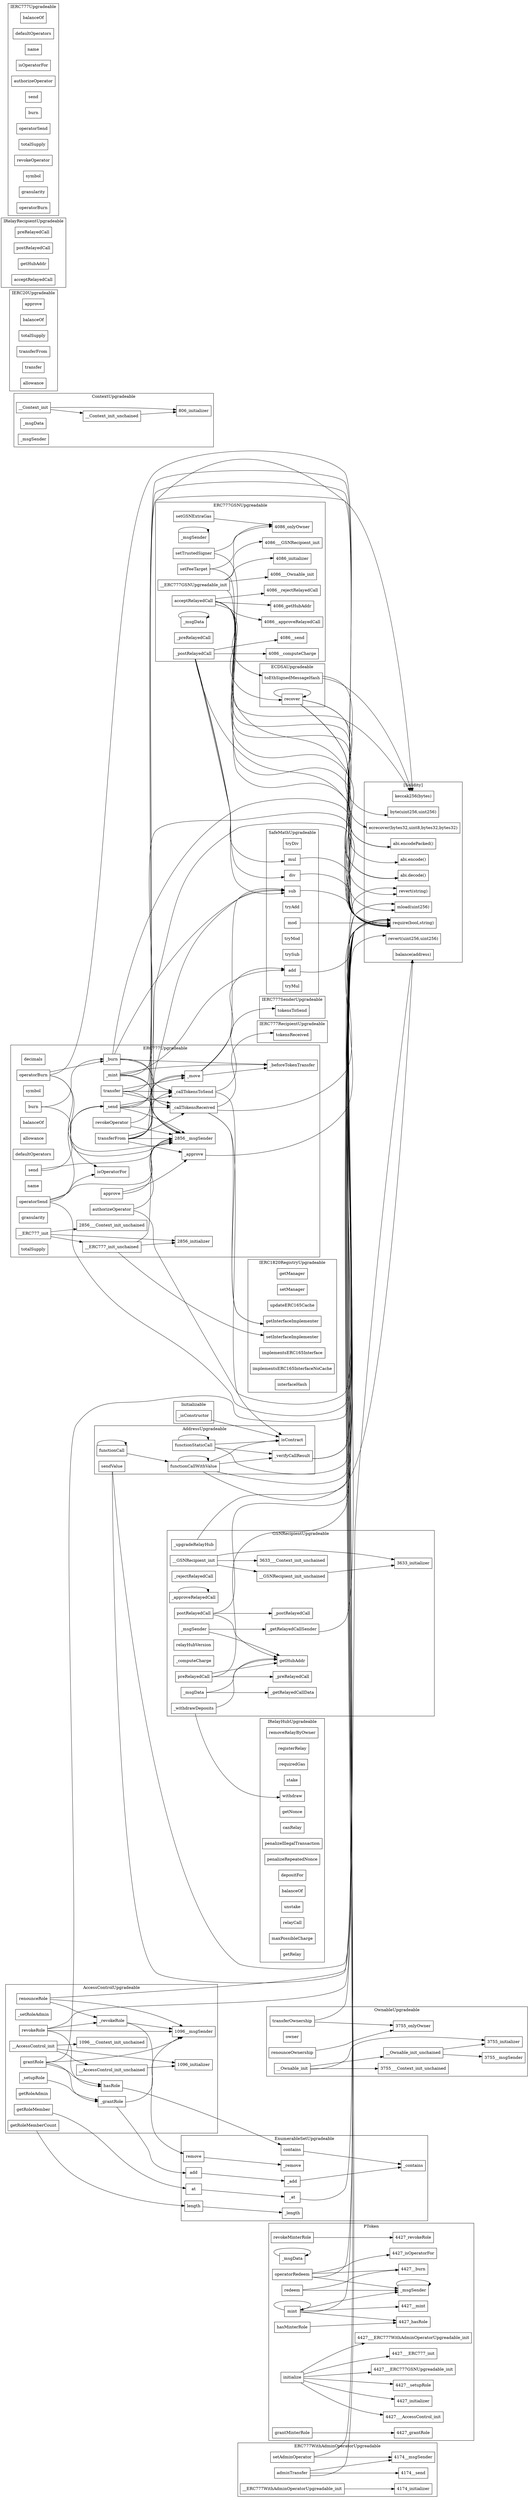 strict digraph {
rankdir="LR"
node [shape=box]
subgraph cluster_1682_SafeMathUpgradeable {
label = "SafeMathUpgradeable"
"1682_tryDiv" [label="tryDiv"]
"1682_mul" [label="mul"]
"1682_add" [label="add"]
"1682_div" [label="div"]
"1682_tryAdd" [label="tryAdd"]
"1682_mod" [label="mod"]
"1682_tryMod" [label="tryMod"]
"1682_trySub" [label="trySub"]
"1682_sub" [label="sub"]
"1682_tryMul" [label="tryMul"]
}subgraph cluster_2967_ECDSAUpgradeable {
label = "ECDSAUpgradeable"
"2967_recover" [label="recover"]
"2967_toEthSignedMessageHash" [label="toEthSignedMessageHash"]
"2967_recover" -> "2967_recover"
}subgraph cluster_293_Initializable {
label = "Initializable"
"293__isConstructor" [label="_isConstructor"]
}subgraph cluster_806_ContextUpgradeable {
label = "ContextUpgradeable"
"806___Context_init_unchained" [label="__Context_init_unchained"]
"806___Context_init" [label="__Context_init"]
"806__msgData" [label="_msgData"]
"806__msgSender" [label="_msgSender"]
"806___Context_init" -> "806___Context_init_unchained"
"806___Context_init" -> "806_initializer"
"806___Context_init_unchained" -> "806_initializer"
}subgraph cluster_2856_ERC777Upgradeable {
label = "ERC777Upgradeable"
"2856_decimals" [label="decimals"]
"2856_authorizeOperator" [label="authorizeOperator"]
"2856_transfer" [label="transfer"]
"2856_operatorBurn" [label="operatorBurn"]
"2856__move" [label="_move"]
"2856__send" [label="_send"]
"2856__callTokensToSend" [label="_callTokensToSend"]
"2856_transferFrom" [label="transferFrom"]
"2856__beforeTokenTransfer" [label="_beforeTokenTransfer"]
"2856___ERC777_init_unchained" [label="__ERC777_init_unchained"]
"2856_symbol" [label="symbol"]
"2856_send" [label="send"]
"2856_balanceOf" [label="balanceOf"]
"2856__callTokensReceived" [label="_callTokensReceived"]
"2856_allowance" [label="allowance"]
"2856__burn" [label="_burn"]
"2856__mint" [label="_mint"]
"2856_defaultOperators" [label="defaultOperators"]
"2856___ERC777_init" [label="__ERC777_init"]
"2856_isOperatorFor" [label="isOperatorFor"]
"2856_name" [label="name"]
"2856_burn" [label="burn"]
"2856_granularity" [label="granularity"]
"2856_approve" [label="approve"]
"2856_revokeOperator" [label="revokeOperator"]
"2856_operatorSend" [label="operatorSend"]
"2856_totalSupply" [label="totalSupply"]
"2856__approve" [label="_approve"]
"2856_transfer" -> "2856__callTokensToSend"
"2856_send" -> "2856__send"
"2856__send" -> "2856__move"
"2856_operatorSend" -> "2856__send"
"2856___ERC777_init" -> "2856_initializer"
"2856___ERC777_init_unchained" -> "2856_initializer"
"2856_operatorSend" -> "2856__msgSender"
"2856__burn" -> "2856__beforeTokenTransfer"
"2856_send" -> "2856__msgSender"
"2856_transferFrom" -> "2856__approve"
"2856_operatorBurn" -> "2856_isOperatorFor"
"2856__move" -> "2856__beforeTokenTransfer"
"2856__mint" -> "2856__callTokensReceived"
"2856__mint" -> "2856__msgSender"
"2856_transferFrom" -> "2856__move"
"2856__send" -> "2856__msgSender"
"2856_transferFrom" -> "2856__callTokensReceived"
"2856__send" -> "2856__callTokensReceived"
"2856_transferFrom" -> "2856__msgSender"
"2856_burn" -> "2856__burn"
"2856_transfer" -> "2856__callTokensReceived"
"2856__send" -> "2856__callTokensToSend"
"2856_operatorBurn" -> "2856__burn"
"2856_revokeOperator" -> "2856__msgSender"
"2856_transferFrom" -> "2856__callTokensToSend"
"2856_approve" -> "2856__msgSender"
"2856_operatorBurn" -> "2856__msgSender"
"2856__burn" -> "2856__callTokensToSend"
"2856_transfer" -> "2856__move"
"2856___ERC777_init" -> "2856___Context_init_unchained"
"2856_approve" -> "2856__approve"
"2856___ERC777_init" -> "2856___ERC777_init_unchained"
"2856__mint" -> "2856__beforeTokenTransfer"
"2856_authorizeOperator" -> "2856__msgSender"
"2856_transfer" -> "2856__msgSender"
"2856__burn" -> "2856__msgSender"
"2856_operatorSend" -> "2856_isOperatorFor"
"2856_burn" -> "2856__msgSender"
}subgraph cluster_3755_OwnableUpgradeable {
label = "OwnableUpgradeable"
"3755___Ownable_init" [label="__Ownable_init"]
"3755___Ownable_init_unchained" [label="__Ownable_init_unchained"]
"3755_owner" [label="owner"]
"3755_transferOwnership" [label="transferOwnership"]
"3755_renounceOwnership" [label="renounceOwnership"]
"3755___Ownable_init" -> "3755_initializer"
"3755___Ownable_init" -> "3755___Context_init_unchained"
"3755___Ownable_init" -> "3755___Ownable_init_unchained"
"3755_renounceOwnership" -> "3755_onlyOwner"
"3755___Ownable_init_unchained" -> "3755_initializer"
"3755_transferOwnership" -> "3755_onlyOwner"
"3755___Ownable_init_unchained" -> "3755__msgSender"
}subgraph cluster_3633_GSNRecipientUpgradeable {
label = "GSNRecipientUpgradeable"
"3633___GSNRecipient_init" [label="__GSNRecipient_init"]
"3633_postRelayedCall" [label="postRelayedCall"]
"3633__rejectRelayedCall" [label="_rejectRelayedCall"]
"3633__approveRelayedCall" [label="_approveRelayedCall"]
"3633___GSNRecipient_init_unchained" [label="__GSNRecipient_init_unchained"]
"3633_getHubAddr" [label="getHubAddr"]
"3633__upgradeRelayHub" [label="_upgradeRelayHub"]
"3633__getRelayedCallSender" [label="_getRelayedCallSender"]
"3633__preRelayedCall" [label="_preRelayedCall"]
"3633__msgSender" [label="_msgSender"]
"3633_relayHubVersion" [label="relayHubVersion"]
"3633__computeCharge" [label="_computeCharge"]
"3633__withdrawDeposits" [label="_withdrawDeposits"]
"3633__getRelayedCallData" [label="_getRelayedCallData"]
"3633__msgData" [label="_msgData"]
"3633_preRelayedCall" [label="preRelayedCall"]
"3633__postRelayedCall" [label="_postRelayedCall"]
"3633__msgSender" -> "3633_getHubAddr"
"3633__approveRelayedCall" -> "3633__approveRelayedCall"
"3633___GSNRecipient_init" -> "3633_initializer"
"3633__msgData" -> "3633__getRelayedCallData"
"3633_preRelayedCall" -> "3633__preRelayedCall"
"3633___GSNRecipient_init_unchained" -> "3633_initializer"
"3633__msgData" -> "3633_getHubAddr"
"3633_preRelayedCall" -> "3633_getHubAddr"
"3633_postRelayedCall" -> "3633__postRelayedCall"
"3633___GSNRecipient_init" -> "3633___GSNRecipient_init_unchained"
"3633_postRelayedCall" -> "3633_getHubAddr"
"3633__withdrawDeposits" -> "3633_getHubAddr"
"3633__msgSender" -> "3633__getRelayedCallSender"
"3633___GSNRecipient_init" -> "3633___Context_init_unchained"
}subgraph cluster_1342_IERC20Upgradeable {
label = "IERC20Upgradeable"
"1342_approve" [label="approve"]
"1342_balanceOf" [label="balanceOf"]
"1342_totalSupply" [label="totalSupply"]
"1342_transferFrom" [label="transferFrom"]
"1342_transfer" [label="transfer"]
"1342_allowance" [label="allowance"]
}subgraph cluster_3269_IRelayHubUpgradeable {
label = "IRelayHubUpgradeable"
"3269_removeRelayByOwner" [label="removeRelayByOwner"]
"3269_registerRelay" [label="registerRelay"]
"3269_requiredGas" [label="requiredGas"]
"3269_stake" [label="stake"]
"3269_withdraw" [label="withdraw"]
"3269_getNonce" [label="getNonce"]
"3269_canRelay" [label="canRelay"]
"3269_penalizeIllegalTransaction" [label="penalizeIllegalTransaction"]
"3269_penalizeRepeatedNonce" [label="penalizeRepeatedNonce"]
"3269_depositFor" [label="depositFor"]
"3269_balanceOf" [label="balanceOf"]
"3269_unstake" [label="unstake"]
"3269_relayCall" [label="relayCall"]
"3269_maxPossibleCharge" [label="maxPossibleCharge"]
"3269_getRelay" [label="getRelay"]
}subgraph cluster_1096_AccessControlUpgradeable {
label = "AccessControlUpgradeable"
"1096__grantRole" [label="_grantRole"]
"1096_grantRole" [label="grantRole"]
"1096__setRoleAdmin" [label="_setRoleAdmin"]
"1096_renounceRole" [label="renounceRole"]
"1096___AccessControl_init_unchained" [label="__AccessControl_init_unchained"]
"1096_getRoleMember" [label="getRoleMember"]
"1096__setupRole" [label="_setupRole"]
"1096__revokeRole" [label="_revokeRole"]
"1096_getRoleMemberCount" [label="getRoleMemberCount"]
"1096_getRoleAdmin" [label="getRoleAdmin"]
"1096_hasRole" [label="hasRole"]
"1096_revokeRole" [label="revokeRole"]
"1096___AccessControl_init" [label="__AccessControl_init"]
"1096_revokeRole" -> "1096__msgSender"
"1096___AccessControl_init" -> "1096___AccessControl_init_unchained"
"1096_grantRole" -> "1096_hasRole"
"1096__setupRole" -> "1096__grantRole"
"1096_revokeRole" -> "1096_hasRole"
"1096_renounceRole" -> "1096__revokeRole"
"1096__revokeRole" -> "1096__msgSender"
"1096__grantRole" -> "1096__msgSender"
"1096_grantRole" -> "1096__grantRole"
"1096_revokeRole" -> "1096__revokeRole"
"1096_renounceRole" -> "1096__msgSender"
"1096___AccessControl_init" -> "1096_initializer"
"1096___AccessControl_init" -> "1096___Context_init_unchained"
"1096_grantRole" -> "1096__msgSender"
"1096___AccessControl_init_unchained" -> "1096_initializer"
}subgraph cluster_3017_IRelayRecipientUpgradeable {
label = "IRelayRecipientUpgradeable"
"3017_preRelayedCall" [label="preRelayedCall"]
"3017_postRelayedCall" [label="postRelayedCall"]
"3017_getHubAddr" [label="getHubAddr"]
"3017_acceptRelayedCall" [label="acceptRelayedCall"]
}subgraph cluster_4427_PToken {
label = "PToken"
"4427__msgSender" [label="_msgSender"]
"4427_redeem" [label="redeem"]
"4427__msgData" [label="_msgData"]
"4427_revokeMinterRole" [label="revokeMinterRole"]
"4427_mint" [label="mint"]
"4427_initialize" [label="initialize"]
"4427_grantMinterRole" [label="grantMinterRole"]
"4427_operatorRedeem" [label="operatorRedeem"]
"4427_hasMinterRole" [label="hasMinterRole"]
"4427__msgSender" -> "4427__msgSender"
"4427_mint" -> "4427__msgSender"
"4427_mint" -> "4427__mint"
"4427_initialize" -> "4427__setupRole"
"4427_operatorRedeem" -> "4427__msgSender"
"4427_initialize" -> "4427___ERC777GSNUpgreadable_init"
"4427_redeem" -> "4427__burn"
"4427_revokeMinterRole" -> "4427_revokeRole"
"4427_grantMinterRole" -> "4427_grantRole"
"4427_mint" -> "4427_mint"
"4427_operatorRedeem" -> "4427__burn"
"4427_hasMinterRole" -> "4427_hasRole"
"4427_initialize" -> "4427___ERC777_init"
"4427_initialize" -> "4427___ERC777WithAdminOperatorUpgreadable_init"
"4427_redeem" -> "4427__msgSender"
"4427_initialize" -> "4427___AccessControl_init"
"4427_initialize" -> "4427_initializer"
"4427_mint" -> "4427_hasRole"
"4427_operatorRedeem" -> "4427_isOperatorFor"
"4427__msgData" -> "4427__msgData"
}subgraph cluster_4174_ERC777WithAdminOperatorUpgreadable {
label = "ERC777WithAdminOperatorUpgreadable"
"4174_setAdminOperator" [label="setAdminOperator"]
"4174___ERC777WithAdminOperatorUpgreadable_init" [label="__ERC777WithAdminOperatorUpgreadable_init"]
"4174_adminTransfer" [label="adminTransfer"]
"4174_adminTransfer" -> "4174__send"
"4174_setAdminOperator" -> "4174__msgSender"
"4174_adminTransfer" -> "4174__msgSender"
"4174___ERC777WithAdminOperatorUpgreadable_init" -> "4174_initializer"
}subgraph cluster_1240_IERC777Upgradeable {
label = "IERC777Upgradeable"
"1240_balanceOf" [label="balanceOf"]
"1240_defaultOperators" [label="defaultOperators"]
"1240_name" [label="name"]
"1240_isOperatorFor" [label="isOperatorFor"]
"1240_authorizeOperator" [label="authorizeOperator"]
"1240_send" [label="send"]
"1240_burn" [label="burn"]
"1240_operatorSend" [label="operatorSend"]
"1240_totalSupply" [label="totalSupply"]
"1240_revokeOperator" [label="revokeOperator"]
"1240_symbol" [label="symbol"]
"1240_granularity" [label="granularity"]
"1240_operatorBurn" [label="operatorBurn"]
}subgraph cluster_1762_IERC1820RegistryUpgradeable {
label = "IERC1820RegistryUpgradeable"
"1762_getManager" [label="getManager"]
"1762_setManager" [label="setManager"]
"1762_updateERC165Cache" [label="updateERC165Cache"]
"1762_getInterfaceImplementer" [label="getInterfaceImplementer"]
"1762_setInterfaceImplementer" [label="setInterfaceImplementer"]
"1762_implementsERC165Interface" [label="implementsERC165Interface"]
"1762_implementsERC165InterfaceNoCache" [label="implementsERC165InterfaceNoCache"]
"1762_interfaceHash" [label="interfaceHash"]
}subgraph cluster_1257_IERC777RecipientUpgradeable {
label = "IERC777RecipientUpgradeable"
"1257_tokensReceived" [label="tokensReceived"]
}subgraph cluster_234_AddressUpgradeable {
label = "AddressUpgradeable"
"234_functionCall" [label="functionCall"]
"234_isContract" [label="isContract"]
"234_functionCallWithValue" [label="functionCallWithValue"]
"234_sendValue" [label="sendValue"]
"234__verifyCallResult" [label="_verifyCallResult"]
"234_functionStaticCall" [label="functionStaticCall"]
"234_functionCall" -> "234_functionCallWithValue"
"234_functionCallWithValue" -> "234_functionCallWithValue"
"234_functionStaticCall" -> "234_isContract"
"234_functionCallWithValue" -> "234__verifyCallResult"
"234_functionCallWithValue" -> "234_isContract"
"234_functionStaticCall" -> "234__verifyCallResult"
"234_functionCall" -> "234_functionCall"
"234_functionStaticCall" -> "234_functionStaticCall"
}subgraph cluster_4086_ERC777GSNUpgreadable {
label = "ERC777GSNUpgreadable"
"4086_setGSNExtraGas" [label="setGSNExtraGas"]
"4086__msgSender" [label="_msgSender"]
"4086_setFeeTarget" [label="setFeeTarget"]
"4086__postRelayedCall" [label="_postRelayedCall"]
"4086___ERC777GSNUpgreadable_init" [label="__ERC777GSNUpgreadable_init"]
"4086_acceptRelayedCall" [label="acceptRelayedCall"]
"4086__msgData" [label="_msgData"]
"4086__preRelayedCall" [label="_preRelayedCall"]
"4086_setTrustedSigner" [label="setTrustedSigner"]
"4086_acceptRelayedCall" -> "4086_getHubAddr"
"4086_setFeeTarget" -> "4086_onlyOwner"
"4086__postRelayedCall" -> "4086__computeCharge"
"4086__msgData" -> "4086__msgData"
"4086___ERC777GSNUpgreadable_init" -> "4086_initializer"
"4086___ERC777GSNUpgreadable_init" -> "4086___GSNRecipient_init"
"4086_acceptRelayedCall" -> "4086__rejectRelayedCall"
"4086_acceptRelayedCall" -> "4086__approveRelayedCall"
"4086__postRelayedCall" -> "4086__send"
"4086__msgSender" -> "4086__msgSender"
"4086___ERC777GSNUpgreadable_init" -> "4086___Ownable_init"
"4086_setTrustedSigner" -> "4086_onlyOwner"
"4086_setGSNExtraGas" -> "4086_onlyOwner"
}subgraph cluster_1274_IERC777SenderUpgradeable {
label = "IERC777SenderUpgradeable"
"1274_tokensToSend" [label="tokensToSend"]
}subgraph cluster_763_EnumerableSetUpgradeable {
label = "EnumerableSetUpgradeable"
"763_remove" [label="remove"]
"763_at" [label="at"]
"763_add" [label="add"]
"763__length" [label="_length"]
"763__at" [label="_at"]
"763__remove" [label="_remove"]
"763_contains" [label="contains"]
"763__contains" [label="_contains"]
"763_length" [label="length"]
"763__add" [label="_add"]
"763_contains" -> "763__contains"
"763_at" -> "763__at"
"763__add" -> "763__contains"
"763_length" -> "763__length"
"763_add" -> "763__add"
"763_remove" -> "763__remove"
}subgraph cluster_solidity {
label = "[Solidity]"
"keccak256(bytes)" 
"mload(uint256)" 
"byte(uint256,uint256)" 
"ecrecover(bytes32,uint8,bytes32,bytes32)" 
"balance(address)" 
"revert(uint256,uint256)" 
"revert(string)" 
"abi.encode()" 
"require(bool,string)" 
"abi.decode()" 
"abi.encodePacked()" 
"1682_mod" -> "require(bool,string)"
"2856_authorizeOperator" -> "require(bool,string)"
"2967_recover" -> "require(bool,string)"
"2856__send" -> "require(bool,string)"
"234_functionCallWithValue" -> "require(bool,string)"
"2967_toEthSignedMessageHash" -> "keccak256(bytes)"
"2967_recover" -> "ecrecover(bytes32,uint8,bytes32,bytes32)"
"4086_acceptRelayedCall" -> "abi.encode()"
"2856__callTokensReceived" -> "require(bool,string)"
"4086_acceptRelayedCall" -> "abi.decode()"
"3755_transferOwnership" -> "require(bool,string)"
"4086_setFeeTarget" -> "require(bool,string)"
"1096_grantRole" -> "require(bool,string)"
"234__verifyCallResult" -> "revert(uint256,uint256)"
"2856_operatorSend" -> "require(bool,string)"
"234_sendValue" -> "balance(address)"
"2856___ERC777_init_unchained" -> "keccak256(bytes)"
"4174_adminTransfer" -> "require(bool,string)"
"2856__burn" -> "require(bool,string)"
"4086_setTrustedSigner" -> "require(bool,string)"
"1682_div" -> "require(bool,string)"
"234__verifyCallResult" -> "mload(uint256)"
"234_sendValue" -> "require(bool,string)"
"4086__postRelayedCall" -> "abi.decode()"
"1682_mul" -> "require(bool,string)"
"1682_sub" -> "require(bool,string)"
"1682_add" -> "require(bool,string)"
"2967_recover" -> "mload(uint256)"
"4427_operatorRedeem" -> "require(bool,string)"
"4427_mint" -> "require(bool,string)"
"2856__approve" -> "require(bool,string)"
"2856_operatorBurn" -> "require(bool,string)"
"2967_recover" -> "revert(string)"
"2856_transfer" -> "require(bool,string)"
"2856__mint" -> "require(bool,string)"
"3633_postRelayedCall" -> "require(bool,string)"
"2856_revokeOperator" -> "require(bool,string)"
"234__verifyCallResult" -> "revert(string)"
"234_functionCallWithValue" -> "balance(address)"
"1096_revokeRole" -> "require(bool,string)"
"763__at" -> "require(bool,string)"
"3633__upgradeRelayHub" -> "require(bool,string)"
"4086_acceptRelayedCall" -> "abi.encodePacked()"
"4086___ERC777GSNUpgreadable_init" -> "require(bool,string)"
"3633_preRelayedCall" -> "require(bool,string)"
"2856_transferFrom" -> "require(bool,string)"
"3633__getRelayedCallSender" -> "mload(uint256)"
"1096_renounceRole" -> "require(bool,string)"
"4174_setAdminOperator" -> "require(bool,string)"
"2967_toEthSignedMessageHash" -> "abi.encodePacked()"
"234_functionStaticCall" -> "require(bool,string)"
"2967_recover" -> "byte(uint256,uint256)"
"4086_acceptRelayedCall" -> "keccak256(bytes)"
}"2856__callTokensReceived" -> "234_isContract"
"1096_hasRole" -> "763_contains"
"2856___ERC777_init_unchained" -> "1762_setInterfaceImplementer"
"4086__postRelayedCall" -> "1682_div"
"1096_getRoleMemberCount" -> "763_length"
"2856__callTokensToSend" -> "1762_getInterfaceImplementer"
"2856__callTokensReceived" -> "1762_getInterfaceImplementer"
"2856__callTokensReceived" -> "1257_tokensReceived"
"4086_acceptRelayedCall" -> "2967_toEthSignedMessageHash"
"4086__postRelayedCall" -> "1682_mul"
"1096__grantRole" -> "763_add"
"1096__revokeRole" -> "763_remove"
"2856__mint" -> "1682_add"
"4086_acceptRelayedCall" -> "2967_recover"
"2856__burn" -> "1682_sub"
"2856_transferFrom" -> "1682_sub"
"4086__postRelayedCall" -> "1682_sub"
"2856__callTokensToSend" -> "1274_tokensToSend"
"2856__move" -> "1682_sub"
"293__isConstructor" -> "234_isContract"
"3633__withdrawDeposits" -> "3269_withdraw"
"1096_getRoleMember" -> "763_at"
"2856__move" -> "1682_add"
}
